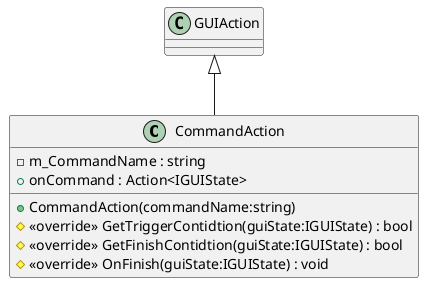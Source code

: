 @startuml
class CommandAction {
    - m_CommandName : string
    + onCommand : Action<IGUIState>
    + CommandAction(commandName:string)
    # <<override>> GetTriggerContidtion(guiState:IGUIState) : bool
    # <<override>> GetFinishContidtion(guiState:IGUIState) : bool
    # <<override>> OnFinish(guiState:IGUIState) : void
}
GUIAction <|-- CommandAction
@enduml
